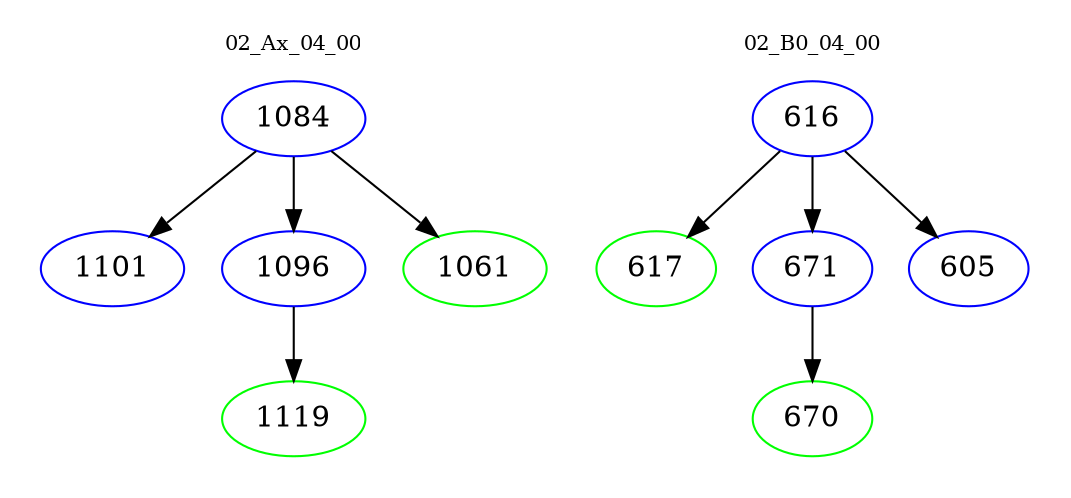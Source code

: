 digraph{
subgraph cluster_0 {
color = white
label = "02_Ax_04_00";
fontsize=10;
T0_1084 [label="1084", color="blue"]
T0_1084 -> T0_1101 [color="black"]
T0_1101 [label="1101", color="blue"]
T0_1084 -> T0_1096 [color="black"]
T0_1096 [label="1096", color="blue"]
T0_1096 -> T0_1119 [color="black"]
T0_1119 [label="1119", color="green"]
T0_1084 -> T0_1061 [color="black"]
T0_1061 [label="1061", color="green"]
}
subgraph cluster_1 {
color = white
label = "02_B0_04_00";
fontsize=10;
T1_616 [label="616", color="blue"]
T1_616 -> T1_617 [color="black"]
T1_617 [label="617", color="green"]
T1_616 -> T1_671 [color="black"]
T1_671 [label="671", color="blue"]
T1_671 -> T1_670 [color="black"]
T1_670 [label="670", color="green"]
T1_616 -> T1_605 [color="black"]
T1_605 [label="605", color="blue"]
}
}
